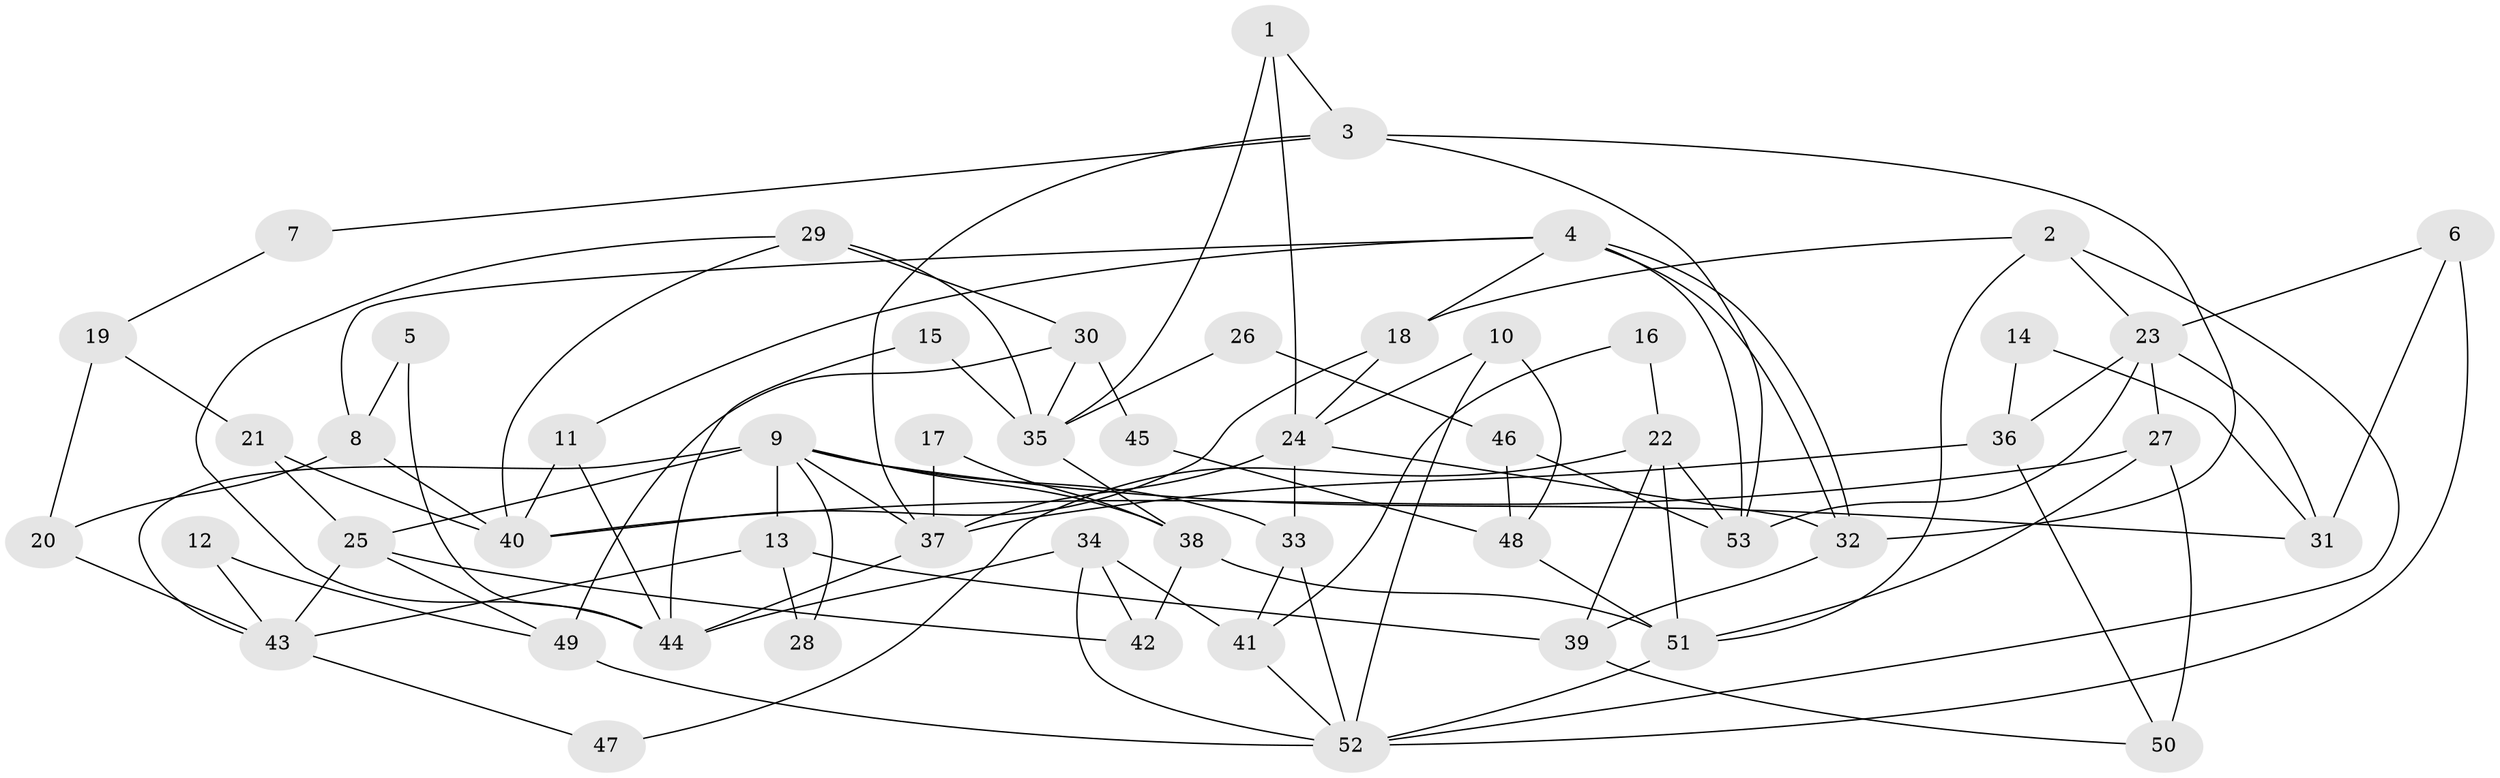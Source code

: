 // Generated by graph-tools (version 1.1) at 2025/51/03/09/25 04:51:13]
// undirected, 53 vertices, 106 edges
graph export_dot {
graph [start="1"]
  node [color=gray90,style=filled];
  1;
  2;
  3;
  4;
  5;
  6;
  7;
  8;
  9;
  10;
  11;
  12;
  13;
  14;
  15;
  16;
  17;
  18;
  19;
  20;
  21;
  22;
  23;
  24;
  25;
  26;
  27;
  28;
  29;
  30;
  31;
  32;
  33;
  34;
  35;
  36;
  37;
  38;
  39;
  40;
  41;
  42;
  43;
  44;
  45;
  46;
  47;
  48;
  49;
  50;
  51;
  52;
  53;
  1 -- 3;
  1 -- 24;
  1 -- 35;
  2 -- 51;
  2 -- 23;
  2 -- 18;
  2 -- 52;
  3 -- 32;
  3 -- 37;
  3 -- 7;
  3 -- 53;
  4 -- 18;
  4 -- 32;
  4 -- 32;
  4 -- 8;
  4 -- 11;
  4 -- 53;
  5 -- 8;
  5 -- 44;
  6 -- 23;
  6 -- 52;
  6 -- 31;
  7 -- 19;
  8 -- 40;
  8 -- 20;
  9 -- 13;
  9 -- 33;
  9 -- 25;
  9 -- 28;
  9 -- 31;
  9 -- 37;
  9 -- 38;
  9 -- 43;
  10 -- 24;
  10 -- 52;
  10 -- 48;
  11 -- 44;
  11 -- 40;
  12 -- 49;
  12 -- 43;
  13 -- 43;
  13 -- 39;
  13 -- 28;
  14 -- 36;
  14 -- 31;
  15 -- 35;
  15 -- 44;
  16 -- 41;
  16 -- 22;
  17 -- 37;
  17 -- 38;
  18 -- 40;
  18 -- 24;
  19 -- 21;
  19 -- 20;
  20 -- 43;
  21 -- 25;
  21 -- 40;
  22 -- 51;
  22 -- 53;
  22 -- 39;
  22 -- 47;
  23 -- 53;
  23 -- 31;
  23 -- 27;
  23 -- 36;
  24 -- 33;
  24 -- 32;
  24 -- 37;
  25 -- 49;
  25 -- 42;
  25 -- 43;
  26 -- 46;
  26 -- 35;
  27 -- 50;
  27 -- 40;
  27 -- 51;
  29 -- 35;
  29 -- 40;
  29 -- 30;
  29 -- 44;
  30 -- 35;
  30 -- 45;
  30 -- 49;
  32 -- 39;
  33 -- 52;
  33 -- 41;
  34 -- 42;
  34 -- 44;
  34 -- 41;
  34 -- 52;
  35 -- 38;
  36 -- 37;
  36 -- 50;
  37 -- 44;
  38 -- 51;
  38 -- 42;
  39 -- 50;
  41 -- 52;
  43 -- 47;
  45 -- 48;
  46 -- 53;
  46 -- 48;
  48 -- 51;
  49 -- 52;
  51 -- 52;
}
